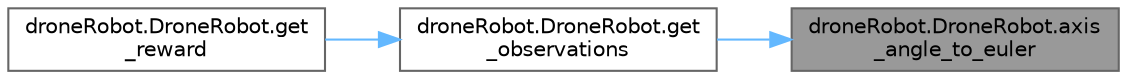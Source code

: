 digraph "droneRobot.DroneRobot.axis_angle_to_euler"
{
 // LATEX_PDF_SIZE
  bgcolor="transparent";
  edge [fontname=Helvetica,fontsize=10,labelfontname=Helvetica,labelfontsize=10];
  node [fontname=Helvetica,fontsize=10,shape=box,height=0.2,width=0.4];
  rankdir="RL";
  Node1 [id="Node000001",label="droneRobot.DroneRobot.axis\l_angle_to_euler",height=0.2,width=0.4,color="gray40", fillcolor="grey60", style="filled", fontcolor="black",tooltip=" "];
  Node1 -> Node2 [id="edge1_Node000001_Node000002",dir="back",color="steelblue1",style="solid",tooltip=" "];
  Node2 [id="Node000002",label="droneRobot.DroneRobot.get\l_observations",height=0.2,width=0.4,color="grey40", fillcolor="white", style="filled",URL="$classdrone_robot_1_1_drone_robot.html#a4d87cc75fd1ea3ae1438d48168c222d6",tooltip=" "];
  Node2 -> Node3 [id="edge2_Node000002_Node000003",dir="back",color="steelblue1",style="solid",tooltip=" "];
  Node3 [id="Node000003",label="droneRobot.DroneRobot.get\l_reward",height=0.2,width=0.4,color="grey40", fillcolor="white", style="filled",URL="$classdrone_robot_1_1_drone_robot.html#a95cffd3230694e9129983307087dfbe9",tooltip=" "];
}
